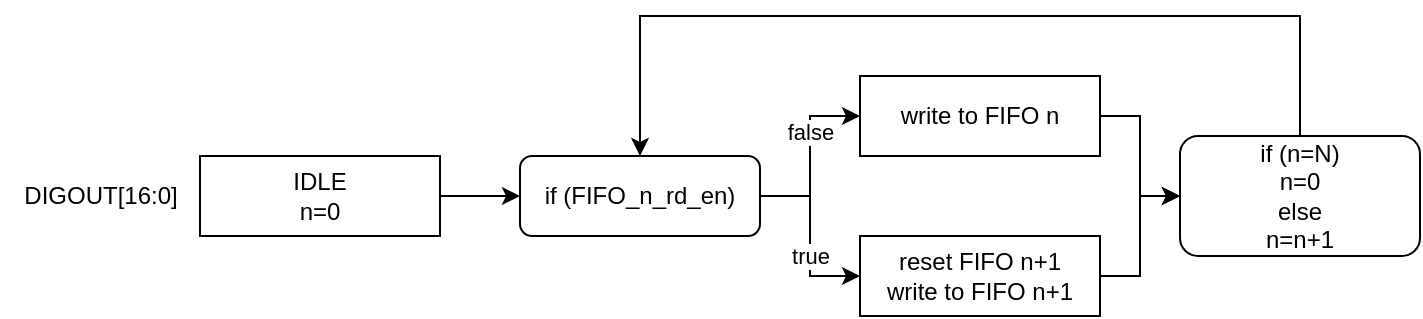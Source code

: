 <mxfile version="20.8.14" type="device"><diagram name="Page-1" id="ZphvQW4CStdQTUefNgEU"><mxGraphModel dx="683" dy="376" grid="1" gridSize="10" guides="1" tooltips="1" connect="1" arrows="1" fold="1" page="1" pageScale="1" pageWidth="827" pageHeight="1169" math="0" shadow="0"><root><mxCell id="0"/><mxCell id="1" parent="0"/><mxCell id="PHyL303EvorcENxD8vM_-14" value="" style="edgeStyle=orthogonalEdgeStyle;rounded=0;orthogonalLoop=1;jettySize=auto;html=1;" edge="1" parent="1" source="PHyL303EvorcENxD8vM_-1" target="PHyL303EvorcENxD8vM_-7"><mxGeometry relative="1" as="geometry"/></mxCell><mxCell id="PHyL303EvorcENxD8vM_-1" value="IDLE&lt;br&gt;n=0" style="whiteSpace=wrap;html=1;" vertex="1" parent="1"><mxGeometry x="120" y="400" width="120" height="40" as="geometry"/></mxCell><mxCell id="PHyL303EvorcENxD8vM_-22" style="edgeStyle=orthogonalEdgeStyle;rounded=0;orthogonalLoop=1;jettySize=auto;html=1;exitX=1;exitY=0.5;exitDx=0;exitDy=0;entryX=0;entryY=0.5;entryDx=0;entryDy=0;" edge="1" parent="1" source="PHyL303EvorcENxD8vM_-2" target="PHyL303EvorcENxD8vM_-21"><mxGeometry relative="1" as="geometry"/></mxCell><mxCell id="PHyL303EvorcENxD8vM_-2" value="write to FIFO n" style="whiteSpace=wrap;html=1;" vertex="1" parent="1"><mxGeometry x="450" y="360" width="120" height="40" as="geometry"/></mxCell><mxCell id="PHyL303EvorcENxD8vM_-24" style="edgeStyle=orthogonalEdgeStyle;rounded=0;orthogonalLoop=1;jettySize=auto;html=1;entryX=0;entryY=0.5;entryDx=0;entryDy=0;" edge="1" parent="1" source="PHyL303EvorcENxD8vM_-4" target="PHyL303EvorcENxD8vM_-21"><mxGeometry relative="1" as="geometry"/></mxCell><mxCell id="PHyL303EvorcENxD8vM_-4" value="reset FIFO n+1&lt;br&gt;write to FIFO n+1" style="whiteSpace=wrap;html=1;" vertex="1" parent="1"><mxGeometry x="450" y="440" width="120" height="40" as="geometry"/></mxCell><mxCell id="PHyL303EvorcENxD8vM_-8" style="edgeStyle=orthogonalEdgeStyle;rounded=0;orthogonalLoop=1;jettySize=auto;html=1;entryX=0;entryY=0.5;entryDx=0;entryDy=0;" edge="1" parent="1" source="PHyL303EvorcENxD8vM_-7" target="PHyL303EvorcENxD8vM_-2"><mxGeometry relative="1" as="geometry"/></mxCell><mxCell id="PHyL303EvorcENxD8vM_-12" value="false" style="edgeLabel;html=1;align=center;verticalAlign=middle;resizable=0;points=[];" vertex="1" connectable="0" parent="PHyL303EvorcENxD8vM_-8"><mxGeometry x="0.269" relative="1" as="geometry"><mxPoint as="offset"/></mxGeometry></mxCell><mxCell id="PHyL303EvorcENxD8vM_-10" style="edgeStyle=orthogonalEdgeStyle;rounded=0;orthogonalLoop=1;jettySize=auto;html=1;entryX=0;entryY=0.5;entryDx=0;entryDy=0;" edge="1" parent="1" source="PHyL303EvorcENxD8vM_-7" target="PHyL303EvorcENxD8vM_-4"><mxGeometry relative="1" as="geometry"/></mxCell><mxCell id="PHyL303EvorcENxD8vM_-13" value="true" style="edgeLabel;html=1;align=center;verticalAlign=middle;resizable=0;points=[];" vertex="1" connectable="0" parent="PHyL303EvorcENxD8vM_-10"><mxGeometry x="0.207" relative="1" as="geometry"><mxPoint as="offset"/></mxGeometry></mxCell><mxCell id="PHyL303EvorcENxD8vM_-7" value="if (FIFO_n_rd_en)" style="rounded=1;whiteSpace=wrap;html=1;" vertex="1" parent="1"><mxGeometry x="280" y="400" width="120" height="40" as="geometry"/></mxCell><mxCell id="PHyL303EvorcENxD8vM_-26" style="edgeStyle=orthogonalEdgeStyle;rounded=0;orthogonalLoop=1;jettySize=auto;html=1;entryX=0.5;entryY=0;entryDx=0;entryDy=0;" edge="1" parent="1" source="PHyL303EvorcENxD8vM_-21" target="PHyL303EvorcENxD8vM_-7"><mxGeometry relative="1" as="geometry"><Array as="points"><mxPoint x="670" y="330"/><mxPoint x="340" y="330"/></Array></mxGeometry></mxCell><mxCell id="PHyL303EvorcENxD8vM_-21" value="if (n=N)&lt;br&gt;n=0&lt;br&gt;else&lt;br&gt;n=n+1" style="rounded=1;whiteSpace=wrap;html=1;" vertex="1" parent="1"><mxGeometry x="610" y="390" width="120" height="60" as="geometry"/></mxCell><mxCell id="PHyL303EvorcENxD8vM_-27" value="DIGOUT[16:0]" style="text;html=1;align=center;verticalAlign=middle;resizable=0;points=[];autosize=1;strokeColor=none;fillColor=none;" vertex="1" parent="1"><mxGeometry x="20" y="405" width="100" height="30" as="geometry"/></mxCell></root></mxGraphModel></diagram></mxfile>